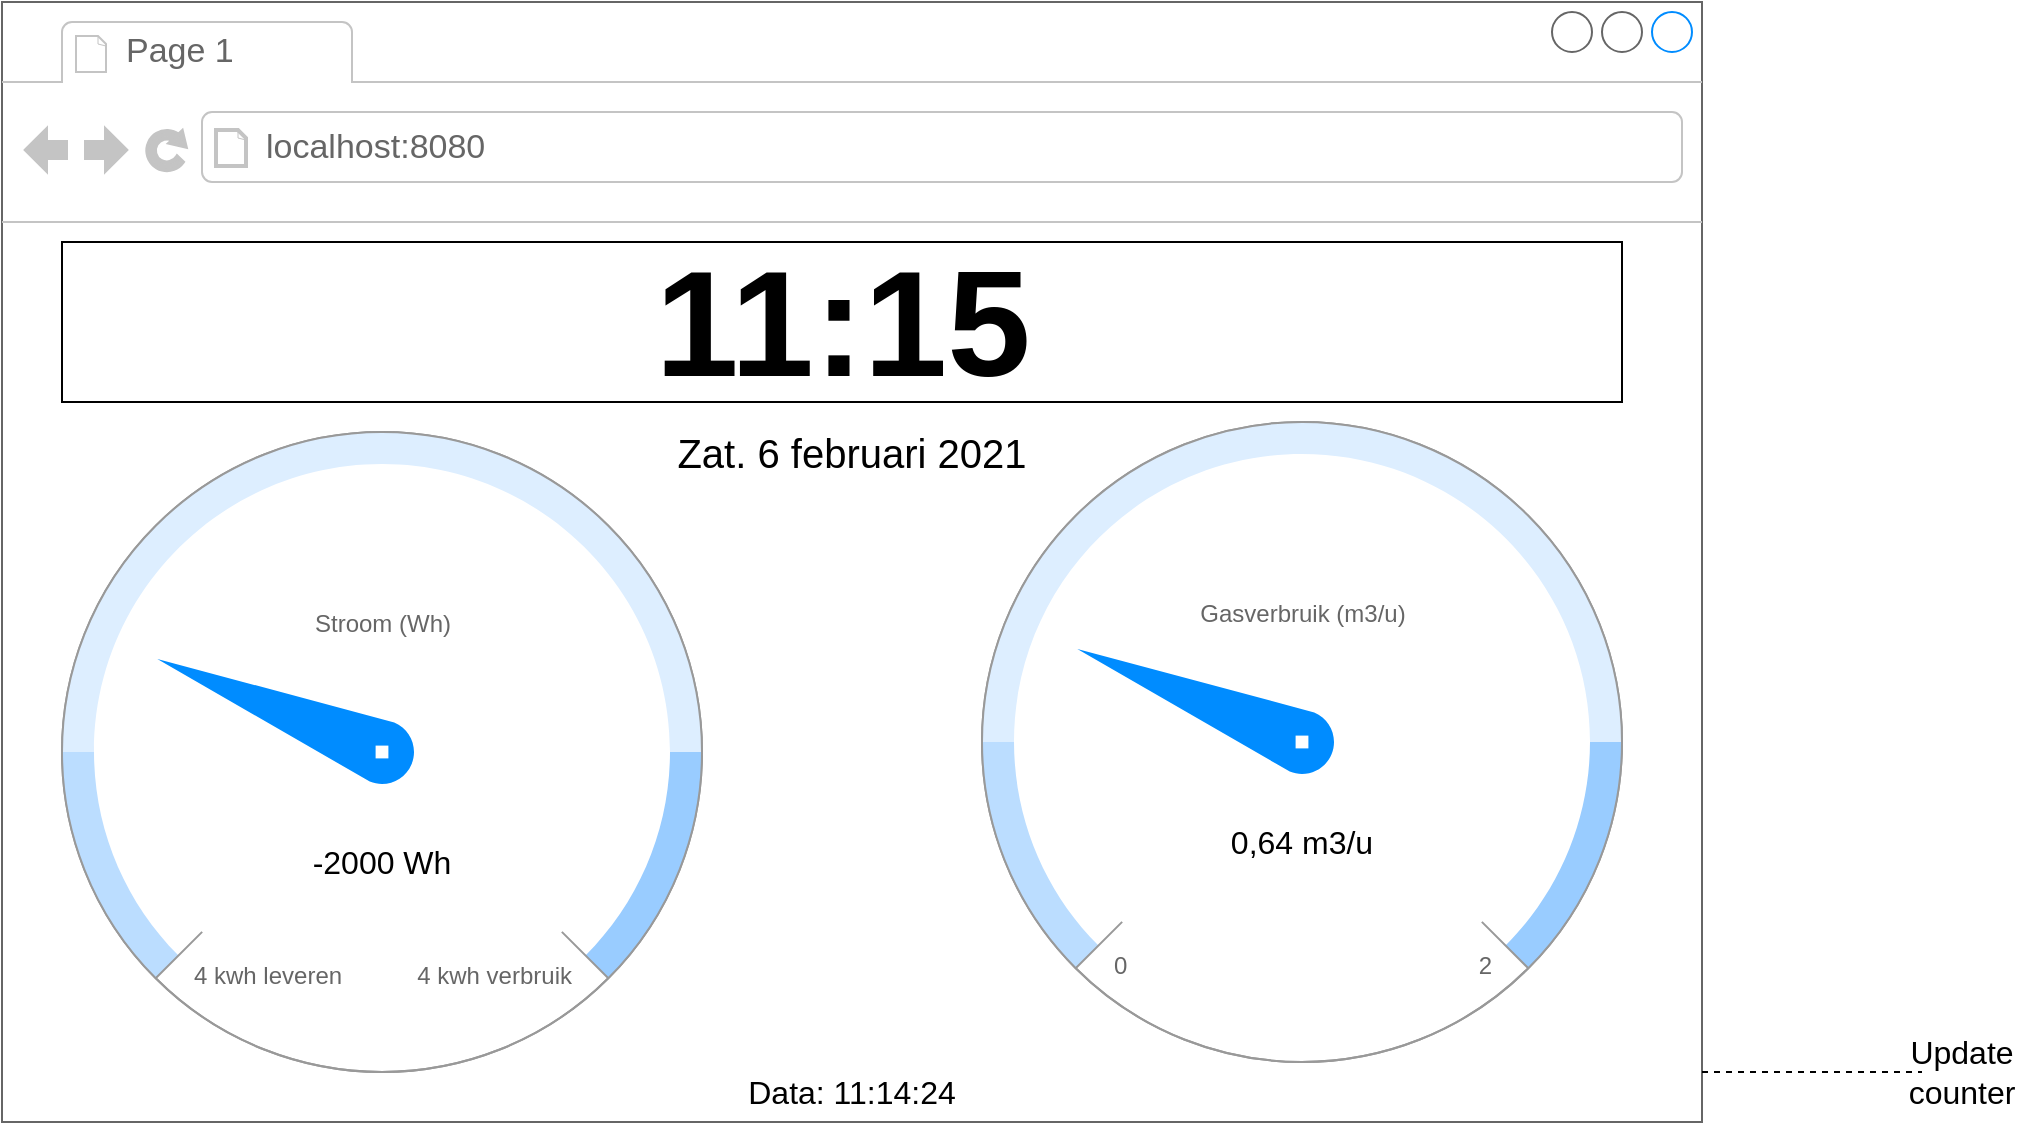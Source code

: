<mxfile version="14.2.9" type="device"><diagram id="LIvR2mY3yy36msHZKWau" name="Page-1"><mxGraphModel dx="462" dy="710" grid="1" gridSize="10" guides="1" tooltips="1" connect="1" arrows="1" fold="1" page="1" pageScale="1" pageWidth="827" pageHeight="1169" math="0" shadow="0"><root><mxCell id="0"/><mxCell id="1" parent="0"/><mxCell id="lL9QM448q4AJVMh0TceN-1" value="" style="strokeWidth=1;shadow=0;dashed=0;align=center;html=1;shape=mxgraph.mockup.containers.browserWindow;rSize=0;strokeColor=#666666;strokeColor2=#008cff;strokeColor3=#c4c4c4;mainText=,;recursiveResize=0;" vertex="1" parent="1"><mxGeometry x="140" y="230" width="850" height="560" as="geometry"/></mxCell><mxCell id="lL9QM448q4AJVMh0TceN-2" value="Page 1" style="strokeWidth=1;shadow=0;dashed=0;align=center;html=1;shape=mxgraph.mockup.containers.anchor;fontSize=17;fontColor=#666666;align=left;" vertex="1" parent="lL9QM448q4AJVMh0TceN-1"><mxGeometry x="60" y="12" width="110" height="26" as="geometry"/></mxCell><mxCell id="lL9QM448q4AJVMh0TceN-3" value="localhost:8080" style="strokeWidth=1;shadow=0;dashed=0;align=center;html=1;shape=mxgraph.mockup.containers.anchor;rSize=0;fontSize=17;fontColor=#666666;align=left;" vertex="1" parent="lL9QM448q4AJVMh0TceN-1"><mxGeometry x="130" y="60" width="250" height="26" as="geometry"/></mxCell><mxCell id="lL9QM448q4AJVMh0TceN-8" value="" style="verticalLabelPosition=bottom;shadow=0;dashed=0;align=center;html=1;verticalAlign=top;strokeWidth=1;shape=mxgraph.mockup.graphics.gauge;fillColor=#ffffff;strokeColor=#999999;gaugePos=25;scaleColors=#bbddff,#ddeeff,#99ccff;gaugeLabels=,,;needleColor=#008cff;" vertex="1" parent="lL9QM448q4AJVMh0TceN-1"><mxGeometry x="490" y="210" width="320" height="320" as="geometry"/></mxCell><mxCell id="lL9QM448q4AJVMh0TceN-9" value="Gasverbruik (m3/u)" style="strokeWidth=1;shadow=0;dashed=0;align=center;html=1;shape=mxgraph.mockup.graphics.anchor;fontColor=#666666;" vertex="1" parent="lL9QM448q4AJVMh0TceN-8"><mxGeometry x="80.0" y="64" width="160.0" height="64" as="geometry"/></mxCell><mxCell id="lL9QM448q4AJVMh0TceN-10" value="0" style="strokeWidth=1;shadow=0;dashed=0;align=center;html=1;shape=mxgraph.mockup.graphics.anchor;align=left;fontColor=#666666;" vertex="1" parent="lL9QM448q4AJVMh0TceN-8"><mxGeometry x="64" y="240" width="160.0" height="64" as="geometry"/></mxCell><mxCell id="lL9QM448q4AJVMh0TceN-11" value="2" style="strokeWidth=1;shadow=0;dashed=0;align=center;html=1;shape=mxgraph.mockup.graphics.anchor;align=right;fontColor=#666666;" vertex="1" parent="lL9QM448q4AJVMh0TceN-8"><mxGeometry x="96" y="240" width="160.0" height="64" as="geometry"/></mxCell><mxCell id="lL9QM448q4AJVMh0TceN-35" value="0,64 m3/u" style="text;html=1;strokeColor=none;fillColor=none;align=center;verticalAlign=middle;whiteSpace=wrap;rounded=0;fontSize=16;" vertex="1" parent="lL9QM448q4AJVMh0TceN-8"><mxGeometry x="110" y="200" width="100" height="20" as="geometry"/></mxCell><mxCell id="lL9QM448q4AJVMh0TceN-19" value="" style="verticalLabelPosition=bottom;shadow=0;dashed=0;align=center;html=1;verticalAlign=top;strokeWidth=1;shape=mxgraph.mockup.graphics.gauge;fillColor=#ffffff;strokeColor=#999999;gaugePos=25;scaleColors=#bbddff,#ddeeff,#99ccff;gaugeLabels=,,;needleColor=#008cff;" vertex="1" parent="lL9QM448q4AJVMh0TceN-1"><mxGeometry x="30" y="215" width="320" height="320" as="geometry"/></mxCell><mxCell id="lL9QM448q4AJVMh0TceN-20" value="Stroom (Wh)" style="strokeWidth=1;shadow=0;dashed=0;align=center;html=1;shape=mxgraph.mockup.graphics.anchor;fontColor=#666666;" vertex="1" parent="lL9QM448q4AJVMh0TceN-19"><mxGeometry x="80.0" y="64" width="160.0" height="64" as="geometry"/></mxCell><mxCell id="lL9QM448q4AJVMh0TceN-21" value="4 kwh leveren" style="strokeWidth=1;shadow=0;dashed=0;align=center;html=1;shape=mxgraph.mockup.graphics.anchor;align=left;fontColor=#666666;" vertex="1" parent="lL9QM448q4AJVMh0TceN-19"><mxGeometry x="64" y="240" width="160.0" height="64" as="geometry"/></mxCell><mxCell id="lL9QM448q4AJVMh0TceN-22" value="4 kwh verbruik" style="strokeWidth=1;shadow=0;dashed=0;align=center;html=1;shape=mxgraph.mockup.graphics.anchor;align=right;fontColor=#666666;" vertex="1" parent="lL9QM448q4AJVMh0TceN-19"><mxGeometry x="96" y="240" width="160.0" height="64" as="geometry"/></mxCell><mxCell id="lL9QM448q4AJVMh0TceN-34" value="-2000 Wh" style="text;html=1;strokeColor=none;fillColor=none;align=center;verticalAlign=middle;whiteSpace=wrap;rounded=0;fontSize=16;" vertex="1" parent="lL9QM448q4AJVMh0TceN-19"><mxGeometry x="110" y="205" width="100" height="20" as="geometry"/></mxCell><mxCell id="lL9QM448q4AJVMh0TceN-23" value="&lt;b&gt;&lt;font style=&quot;font-size: 75px&quot;&gt;11:15&lt;/font&gt;&lt;/b&gt;" style="verticalLabelPosition=middle;verticalAlign=middle;html=1;shape=mxgraph.basic.rect;fillColor2=none;strokeWidth=1;size=20;indent=5;labelPosition=center;align=center;" vertex="1" parent="lL9QM448q4AJVMh0TceN-1"><mxGeometry x="30" y="120" width="780" height="80" as="geometry"/></mxCell><mxCell id="lL9QM448q4AJVMh0TceN-25" value="Zat. 6 februari 2021" style="text;html=1;strokeColor=none;fillColor=none;align=center;verticalAlign=middle;whiteSpace=wrap;rounded=0;fontSize=20;" vertex="1" parent="lL9QM448q4AJVMh0TceN-1"><mxGeometry x="335" y="215" width="180" height="20" as="geometry"/></mxCell><mxCell id="lL9QM448q4AJVMh0TceN-26" value="Data: 11:14:24" style="text;html=1;strokeColor=none;fillColor=none;align=center;verticalAlign=middle;whiteSpace=wrap;rounded=0;fontSize=16;" vertex="1" parent="lL9QM448q4AJVMh0TceN-1"><mxGeometry x="335" y="535" width="180" height="20" as="geometry"/></mxCell><mxCell id="lL9QM448q4AJVMh0TceN-30" value="" style="shape=image;html=1;verticalAlign=top;verticalLabelPosition=bottom;labelBackgroundColor=#ffffff;imageAspect=0;aspect=fixed;image=https://cdn0.iconfinder.com/data/icons/happy-new-year-2032/32/Dountdown-128.png;fontSize=16;" vertex="1" parent="lL9QM448q4AJVMh0TceN-1"><mxGeometry x="800" y="510" width="50" height="50" as="geometry"/></mxCell><mxCell id="lL9QM448q4AJVMh0TceN-32" value="" style="edgeStyle=orthogonalEdgeStyle;rounded=0;orthogonalLoop=1;jettySize=auto;html=1;fontSize=16;dashed=1;endArrow=none;endFill=0;" edge="1" parent="1" source="lL9QM448q4AJVMh0TceN-30" target="lL9QM448q4AJVMh0TceN-33"><mxGeometry relative="1" as="geometry"><mxPoint x="1050" y="750" as="targetPoint"/></mxGeometry></mxCell><mxCell id="lL9QM448q4AJVMh0TceN-33" value="Update counter" style="text;html=1;strokeColor=none;fillColor=none;align=center;verticalAlign=middle;whiteSpace=wrap;rounded=0;fontSize=16;" vertex="1" parent="1"><mxGeometry x="1100" y="755" width="40" height="20" as="geometry"/></mxCell></root></mxGraphModel></diagram></mxfile>